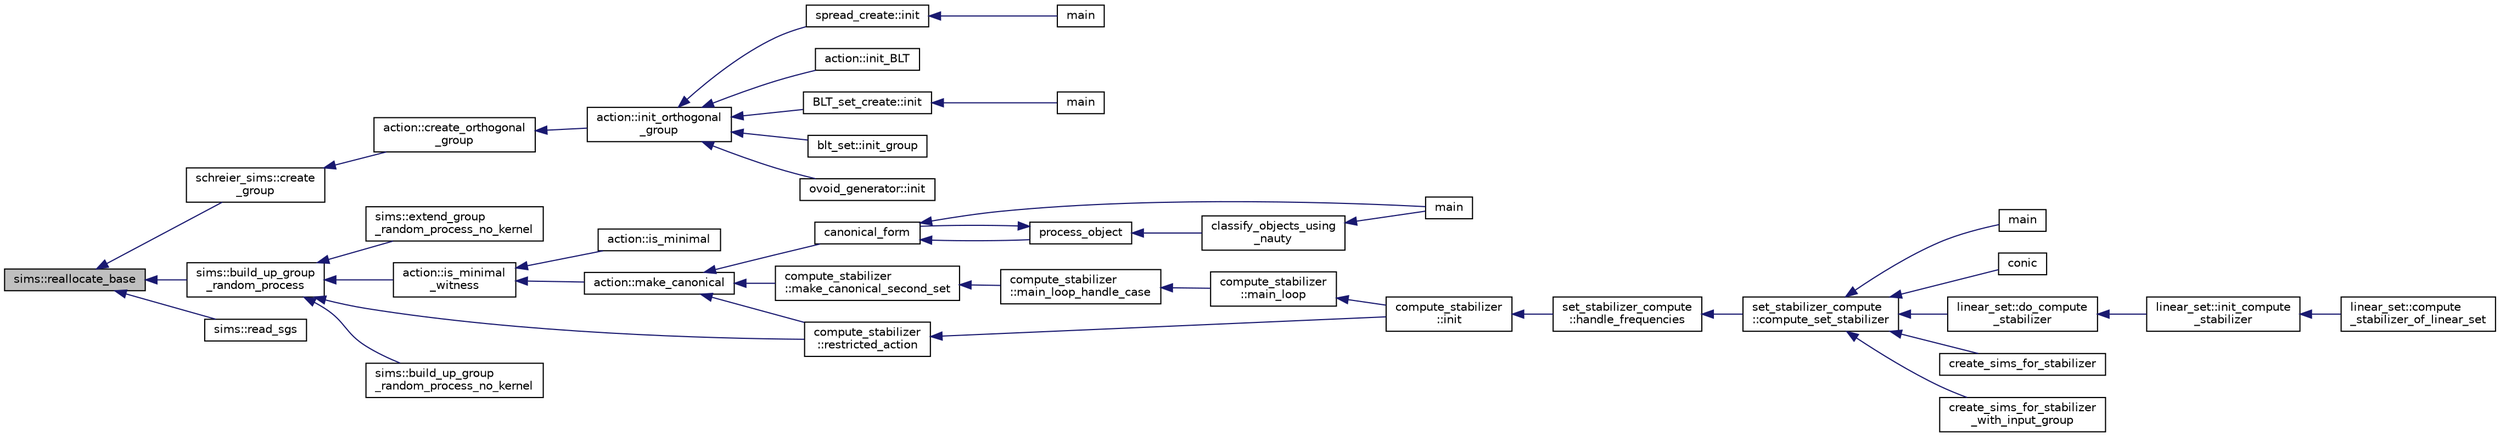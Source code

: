 digraph "sims::reallocate_base"
{
  edge [fontname="Helvetica",fontsize="10",labelfontname="Helvetica",labelfontsize="10"];
  node [fontname="Helvetica",fontsize="10",shape=record];
  rankdir="LR";
  Node10040 [label="sims::reallocate_base",height=0.2,width=0.4,color="black", fillcolor="grey75", style="filled", fontcolor="black"];
  Node10040 -> Node10041 [dir="back",color="midnightblue",fontsize="10",style="solid",fontname="Helvetica"];
  Node10041 [label="schreier_sims::create\l_group",height=0.2,width=0.4,color="black", fillcolor="white", style="filled",URL="$d0/da8/classschreier__sims.html#a1423aec8f5f7f69d0518cd4e69e29b07"];
  Node10041 -> Node10042 [dir="back",color="midnightblue",fontsize="10",style="solid",fontname="Helvetica"];
  Node10042 [label="action::create_orthogonal\l_group",height=0.2,width=0.4,color="black", fillcolor="white", style="filled",URL="$d2/d86/classaction.html#a9ec9857e52b35c91c52964a1c5701128"];
  Node10042 -> Node10043 [dir="back",color="midnightblue",fontsize="10",style="solid",fontname="Helvetica"];
  Node10043 [label="action::init_orthogonal\l_group",height=0.2,width=0.4,color="black", fillcolor="white", style="filled",URL="$d2/d86/classaction.html#a2cfe124956ed67d8b7a927bb44847cc2"];
  Node10043 -> Node10044 [dir="back",color="midnightblue",fontsize="10",style="solid",fontname="Helvetica"];
  Node10044 [label="blt_set::init_group",height=0.2,width=0.4,color="black", fillcolor="white", style="filled",URL="$d1/d3d/classblt__set.html#a9e5aede3bbac6f5e1dd31a8965bba200"];
  Node10043 -> Node10045 [dir="back",color="midnightblue",fontsize="10",style="solid",fontname="Helvetica"];
  Node10045 [label="ovoid_generator::init",height=0.2,width=0.4,color="black", fillcolor="white", style="filled",URL="$d3/daf/classovoid__generator.html#a44d90a4751554076f432f35089a964c2"];
  Node10043 -> Node10046 [dir="back",color="midnightblue",fontsize="10",style="solid",fontname="Helvetica"];
  Node10046 [label="spread_create::init",height=0.2,width=0.4,color="black", fillcolor="white", style="filled",URL="$de/d97/classspread__create.html#ae3c6630d33160e48a584c21a4f4a6209"];
  Node10046 -> Node10047 [dir="back",color="midnightblue",fontsize="10",style="solid",fontname="Helvetica"];
  Node10047 [label="main",height=0.2,width=0.4,color="black", fillcolor="white", style="filled",URL="$d1/d2f/apps_2spread_2spread__create_8_c.html#a217dbf8b442f20279ea00b898af96f52"];
  Node10043 -> Node10048 [dir="back",color="midnightblue",fontsize="10",style="solid",fontname="Helvetica"];
  Node10048 [label="action::init_BLT",height=0.2,width=0.4,color="black", fillcolor="white", style="filled",URL="$d2/d86/classaction.html#a0d33ca0ebe7467b984c3058520e02a0c"];
  Node10043 -> Node10049 [dir="back",color="midnightblue",fontsize="10",style="solid",fontname="Helvetica"];
  Node10049 [label="BLT_set_create::init",height=0.2,width=0.4,color="black", fillcolor="white", style="filled",URL="$d4/d40/class_b_l_t__set__create.html#af2b5df080b8358d8fcd7e41d187e8d0b"];
  Node10049 -> Node10050 [dir="back",color="midnightblue",fontsize="10",style="solid",fontname="Helvetica"];
  Node10050 [label="main",height=0.2,width=0.4,color="black", fillcolor="white", style="filled",URL="$d7/d1c/create___b_l_t__set__main_8_c.html#a217dbf8b442f20279ea00b898af96f52"];
  Node10040 -> Node10051 [dir="back",color="midnightblue",fontsize="10",style="solid",fontname="Helvetica"];
  Node10051 [label="sims::build_up_group\l_random_process",height=0.2,width=0.4,color="black", fillcolor="white", style="filled",URL="$d9/df3/classsims.html#afde54d656304b5a92459615f2690ea64"];
  Node10051 -> Node10052 [dir="back",color="midnightblue",fontsize="10",style="solid",fontname="Helvetica"];
  Node10052 [label="action::is_minimal\l_witness",height=0.2,width=0.4,color="black", fillcolor="white", style="filled",URL="$d2/d86/classaction.html#aabf5ea4227f124eac2badc5d5225e220"];
  Node10052 -> Node10053 [dir="back",color="midnightblue",fontsize="10",style="solid",fontname="Helvetica"];
  Node10053 [label="action::is_minimal",height=0.2,width=0.4,color="black", fillcolor="white", style="filled",URL="$d2/d86/classaction.html#a1905e4012d6352a0337f6ee25ef3a875"];
  Node10052 -> Node10054 [dir="back",color="midnightblue",fontsize="10",style="solid",fontname="Helvetica"];
  Node10054 [label="action::make_canonical",height=0.2,width=0.4,color="black", fillcolor="white", style="filled",URL="$d2/d86/classaction.html#ae20ff0b8d092d2eddf9b661fb8821fd2"];
  Node10054 -> Node10055 [dir="back",color="midnightblue",fontsize="10",style="solid",fontname="Helvetica"];
  Node10055 [label="canonical_form",height=0.2,width=0.4,color="black", fillcolor="white", style="filled",URL="$d0/de6/projective__space__main_8_c.html#a5f0f6b71cd402c5b41240c420e533e60"];
  Node10055 -> Node10056 [dir="back",color="midnightblue",fontsize="10",style="solid",fontname="Helvetica"];
  Node10056 [label="main",height=0.2,width=0.4,color="black", fillcolor="white", style="filled",URL="$d0/de6/projective__space__main_8_c.html#a3c04138a5bfe5d72780bb7e82a18e627"];
  Node10055 -> Node10057 [dir="back",color="midnightblue",fontsize="10",style="solid",fontname="Helvetica"];
  Node10057 [label="process_object",height=0.2,width=0.4,color="black", fillcolor="white", style="filled",URL="$d0/de6/projective__space__main_8_c.html#a63a6b06bd2a9a9c50ed710271f4d5530"];
  Node10057 -> Node10055 [dir="back",color="midnightblue",fontsize="10",style="solid",fontname="Helvetica"];
  Node10057 -> Node10058 [dir="back",color="midnightblue",fontsize="10",style="solid",fontname="Helvetica"];
  Node10058 [label="classify_objects_using\l_nauty",height=0.2,width=0.4,color="black", fillcolor="white", style="filled",URL="$d0/de6/projective__space__main_8_c.html#a32275eacc4bdda93b2b34c2a9217a088"];
  Node10058 -> Node10056 [dir="back",color="midnightblue",fontsize="10",style="solid",fontname="Helvetica"];
  Node10054 -> Node10059 [dir="back",color="midnightblue",fontsize="10",style="solid",fontname="Helvetica"];
  Node10059 [label="compute_stabilizer\l::restricted_action",height=0.2,width=0.4,color="black", fillcolor="white", style="filled",URL="$d8/d30/classcompute__stabilizer.html#a895df470da0ac14f812c3c4b6f2280b9"];
  Node10059 -> Node10060 [dir="back",color="midnightblue",fontsize="10",style="solid",fontname="Helvetica"];
  Node10060 [label="compute_stabilizer\l::init",height=0.2,width=0.4,color="black", fillcolor="white", style="filled",URL="$d8/d30/classcompute__stabilizer.html#a36a1729430f317a65559220a8206a7d7"];
  Node10060 -> Node10061 [dir="back",color="midnightblue",fontsize="10",style="solid",fontname="Helvetica"];
  Node10061 [label="set_stabilizer_compute\l::handle_frequencies",height=0.2,width=0.4,color="black", fillcolor="white", style="filled",URL="$d8/dc6/classset__stabilizer__compute.html#a247c31bc3f19f22dadbfd7607cbaaa78"];
  Node10061 -> Node10062 [dir="back",color="midnightblue",fontsize="10",style="solid",fontname="Helvetica"];
  Node10062 [label="set_stabilizer_compute\l::compute_set_stabilizer",height=0.2,width=0.4,color="black", fillcolor="white", style="filled",URL="$d8/dc6/classset__stabilizer__compute.html#ad4f92074322e98c7cd0ed5d4f8486b76"];
  Node10062 -> Node10063 [dir="back",color="midnightblue",fontsize="10",style="solid",fontname="Helvetica"];
  Node10063 [label="main",height=0.2,width=0.4,color="black", fillcolor="white", style="filled",URL="$db/d67/test__hyperoval_8_c.html#a3c04138a5bfe5d72780bb7e82a18e627"];
  Node10062 -> Node10064 [dir="back",color="midnightblue",fontsize="10",style="solid",fontname="Helvetica"];
  Node10064 [label="conic",height=0.2,width=0.4,color="black", fillcolor="white", style="filled",URL="$d4/de8/conic_8_c.html#a96def9474b981a9d5831a9b48d85d652"];
  Node10062 -> Node10065 [dir="back",color="midnightblue",fontsize="10",style="solid",fontname="Helvetica"];
  Node10065 [label="linear_set::do_compute\l_stabilizer",height=0.2,width=0.4,color="black", fillcolor="white", style="filled",URL="$dd/d86/classlinear__set.html#ae8f58ded28fb5370f4459cca42b7463b"];
  Node10065 -> Node10066 [dir="back",color="midnightblue",fontsize="10",style="solid",fontname="Helvetica"];
  Node10066 [label="linear_set::init_compute\l_stabilizer",height=0.2,width=0.4,color="black", fillcolor="white", style="filled",URL="$dd/d86/classlinear__set.html#a0cc3eaec1896fdc977b62e94623b055b"];
  Node10066 -> Node10067 [dir="back",color="midnightblue",fontsize="10",style="solid",fontname="Helvetica"];
  Node10067 [label="linear_set::compute\l_stabilizer_of_linear_set",height=0.2,width=0.4,color="black", fillcolor="white", style="filled",URL="$dd/d86/classlinear__set.html#a098a133edfbaae0fd347a69c50bdbee2"];
  Node10062 -> Node10068 [dir="back",color="midnightblue",fontsize="10",style="solid",fontname="Helvetica"];
  Node10068 [label="create_sims_for_stabilizer",height=0.2,width=0.4,color="black", fillcolor="white", style="filled",URL="$d0/d76/tl__algebra__and__number__theory_8h.html#af2c67d225072549409be710ac3cd30f8"];
  Node10062 -> Node10069 [dir="back",color="midnightblue",fontsize="10",style="solid",fontname="Helvetica"];
  Node10069 [label="create_sims_for_stabilizer\l_with_input_group",height=0.2,width=0.4,color="black", fillcolor="white", style="filled",URL="$d0/d76/tl__algebra__and__number__theory_8h.html#af5482567a8d6ba5c2fe593bf6f7f9a0f"];
  Node10054 -> Node10070 [dir="back",color="midnightblue",fontsize="10",style="solid",fontname="Helvetica"];
  Node10070 [label="compute_stabilizer\l::make_canonical_second_set",height=0.2,width=0.4,color="black", fillcolor="white", style="filled",URL="$d8/d30/classcompute__stabilizer.html#aa33f9b1e4823afd5196eec36d3082084"];
  Node10070 -> Node10071 [dir="back",color="midnightblue",fontsize="10",style="solid",fontname="Helvetica"];
  Node10071 [label="compute_stabilizer\l::main_loop_handle_case",height=0.2,width=0.4,color="black", fillcolor="white", style="filled",URL="$d8/d30/classcompute__stabilizer.html#a040fb5c6ad50133c5a16a35ed5b2ecc4"];
  Node10071 -> Node10072 [dir="back",color="midnightblue",fontsize="10",style="solid",fontname="Helvetica"];
  Node10072 [label="compute_stabilizer\l::main_loop",height=0.2,width=0.4,color="black", fillcolor="white", style="filled",URL="$d8/d30/classcompute__stabilizer.html#ae8615a28e0494704450689b6ea0b7ca2"];
  Node10072 -> Node10060 [dir="back",color="midnightblue",fontsize="10",style="solid",fontname="Helvetica"];
  Node10051 -> Node10073 [dir="back",color="midnightblue",fontsize="10",style="solid",fontname="Helvetica"];
  Node10073 [label="sims::build_up_group\l_random_process_no_kernel",height=0.2,width=0.4,color="black", fillcolor="white", style="filled",URL="$d9/df3/classsims.html#a33747471a3e1ebdee59aff4edde62669"];
  Node10051 -> Node10074 [dir="back",color="midnightblue",fontsize="10",style="solid",fontname="Helvetica"];
  Node10074 [label="sims::extend_group\l_random_process_no_kernel",height=0.2,width=0.4,color="black", fillcolor="white", style="filled",URL="$d9/df3/classsims.html#a20958fd83e43b33c009e873b9df2fa11"];
  Node10051 -> Node10059 [dir="back",color="midnightblue",fontsize="10",style="solid",fontname="Helvetica"];
  Node10040 -> Node10075 [dir="back",color="midnightblue",fontsize="10",style="solid",fontname="Helvetica"];
  Node10075 [label="sims::read_sgs",height=0.2,width=0.4,color="black", fillcolor="white", style="filled",URL="$d9/df3/classsims.html#acc819864b418090e81b8a060cdc384df"];
}
